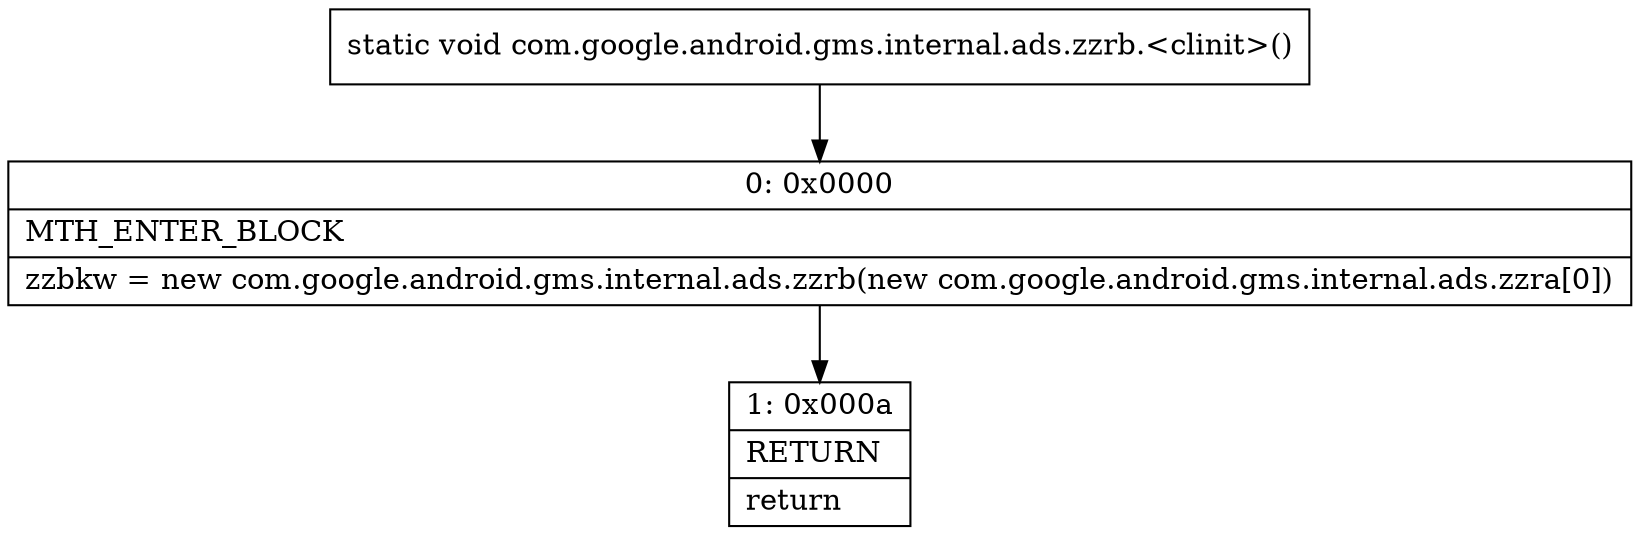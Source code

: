digraph "CFG forcom.google.android.gms.internal.ads.zzrb.\<clinit\>()V" {
Node_0 [shape=record,label="{0\:\ 0x0000|MTH_ENTER_BLOCK\l|zzbkw = new com.google.android.gms.internal.ads.zzrb(new com.google.android.gms.internal.ads.zzra[0])\l}"];
Node_1 [shape=record,label="{1\:\ 0x000a|RETURN\l|return\l}"];
MethodNode[shape=record,label="{static void com.google.android.gms.internal.ads.zzrb.\<clinit\>() }"];
MethodNode -> Node_0;
Node_0 -> Node_1;
}

